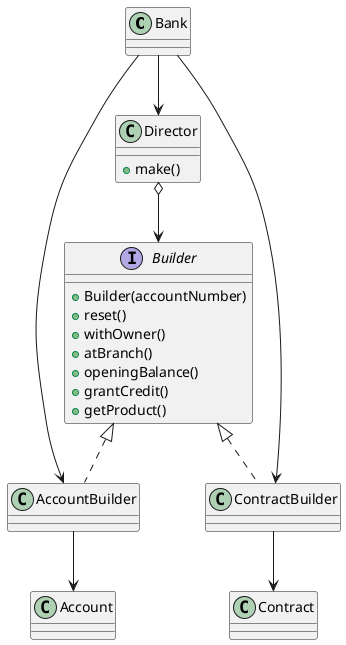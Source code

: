 @startuml
class Bank
class Director{
+make()
}
interface Builder {
+Builder(accountNumber)
+reset()
+withOwner()
+atBranch()
+openingBalance()
+grantCredit()
+getProduct()
}
class AccountBuilder
class Account
class ContractBuilder
class Contract
Director o--> Builder
Builder <|.. AccountBuilder
AccountBuilder --> Account
Builder <|.. ContractBuilder
ContractBuilder --> Contract
Bank --> AccountBuilder
Bank --> ContractBuilder
Bank --> Director
@enduml